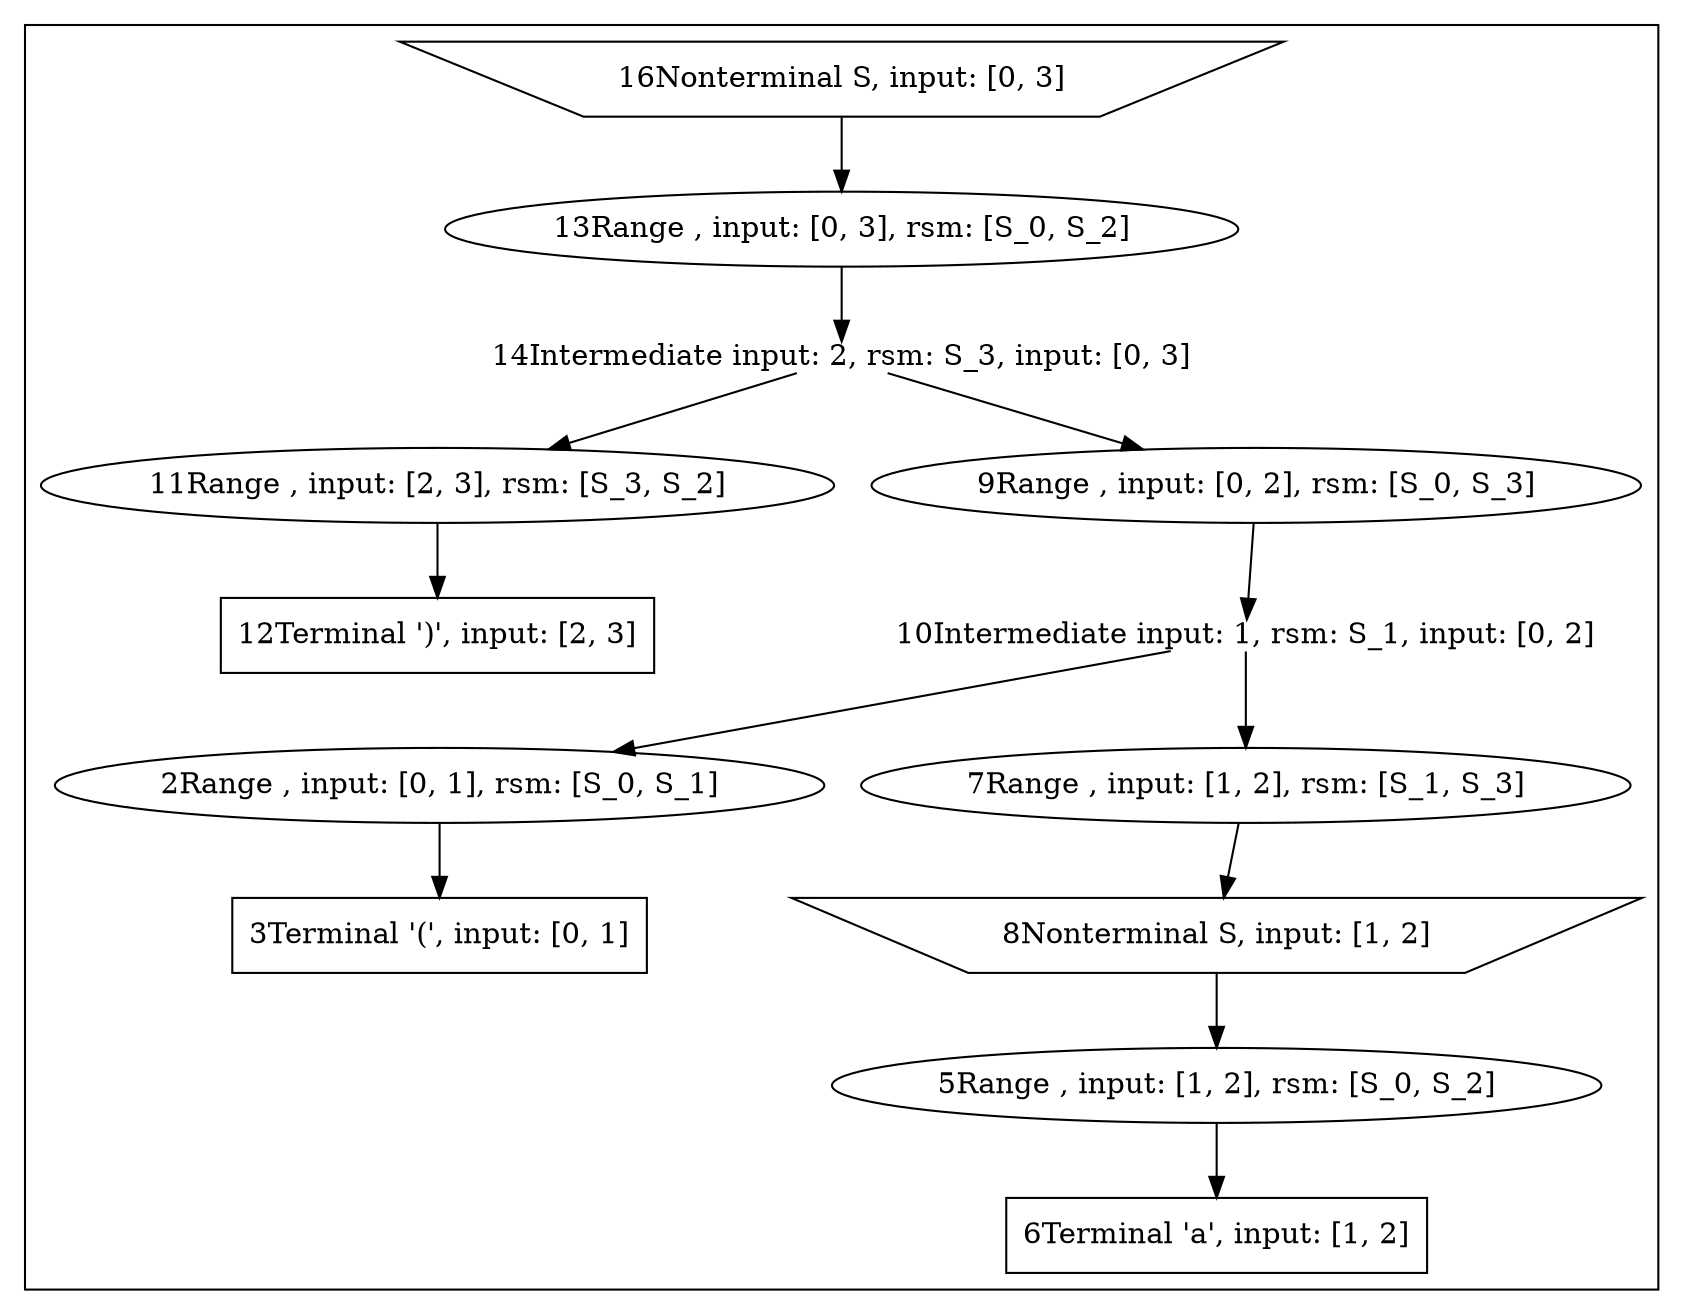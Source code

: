 digraph g {
labelloc="t"
label=""
subgraph cluster_0{
labelloc="t"
_0_0 [label = "10Intermediate input: 1, rsm: S_1, input: [0, 2]", shape = plain]
_0_1 [label = "11Range , input: [2, 3], rsm: [S_3, S_2]", shape = ellipse]
_0_2 [label = "12Terminal ')', input: [2, 3]", shape = rectangle]
_0_3 [label = "13Range , input: [0, 3], rsm: [S_0, S_2]", shape = ellipse]
_0_4 [label = "14Intermediate input: 2, rsm: S_3, input: [0, 3]", shape = plain]
_0_5 [label = "16Nonterminal S, input: [0, 3]", shape = invtrapezium]
_0_6 [label = "2Range , input: [0, 1], rsm: [S_0, S_1]", shape = ellipse]
_0_7 [label = "3Terminal '(', input: [0, 1]", shape = rectangle]
_0_8 [label = "5Range , input: [1, 2], rsm: [S_0, S_2]", shape = ellipse]
_0_9 [label = "6Terminal 'a', input: [1, 2]", shape = rectangle]
_0_10 [label = "7Range , input: [1, 2], rsm: [S_1, S_3]", shape = ellipse]
_0_11 [label = "8Nonterminal S, input: [1, 2]", shape = invtrapezium]
_0_12 [label = "9Range , input: [0, 2], rsm: [S_0, S_3]", shape = ellipse]
_0_0->_0_6
_0_0->_0_10
_0_1->_0_2
_0_3->_0_4
_0_4->_0_12
_0_4->_0_1
_0_5->_0_3
_0_6->_0_7
_0_8->_0_9
_0_10->_0_11
_0_11->_0_8
_0_12->_0_0
}

}
